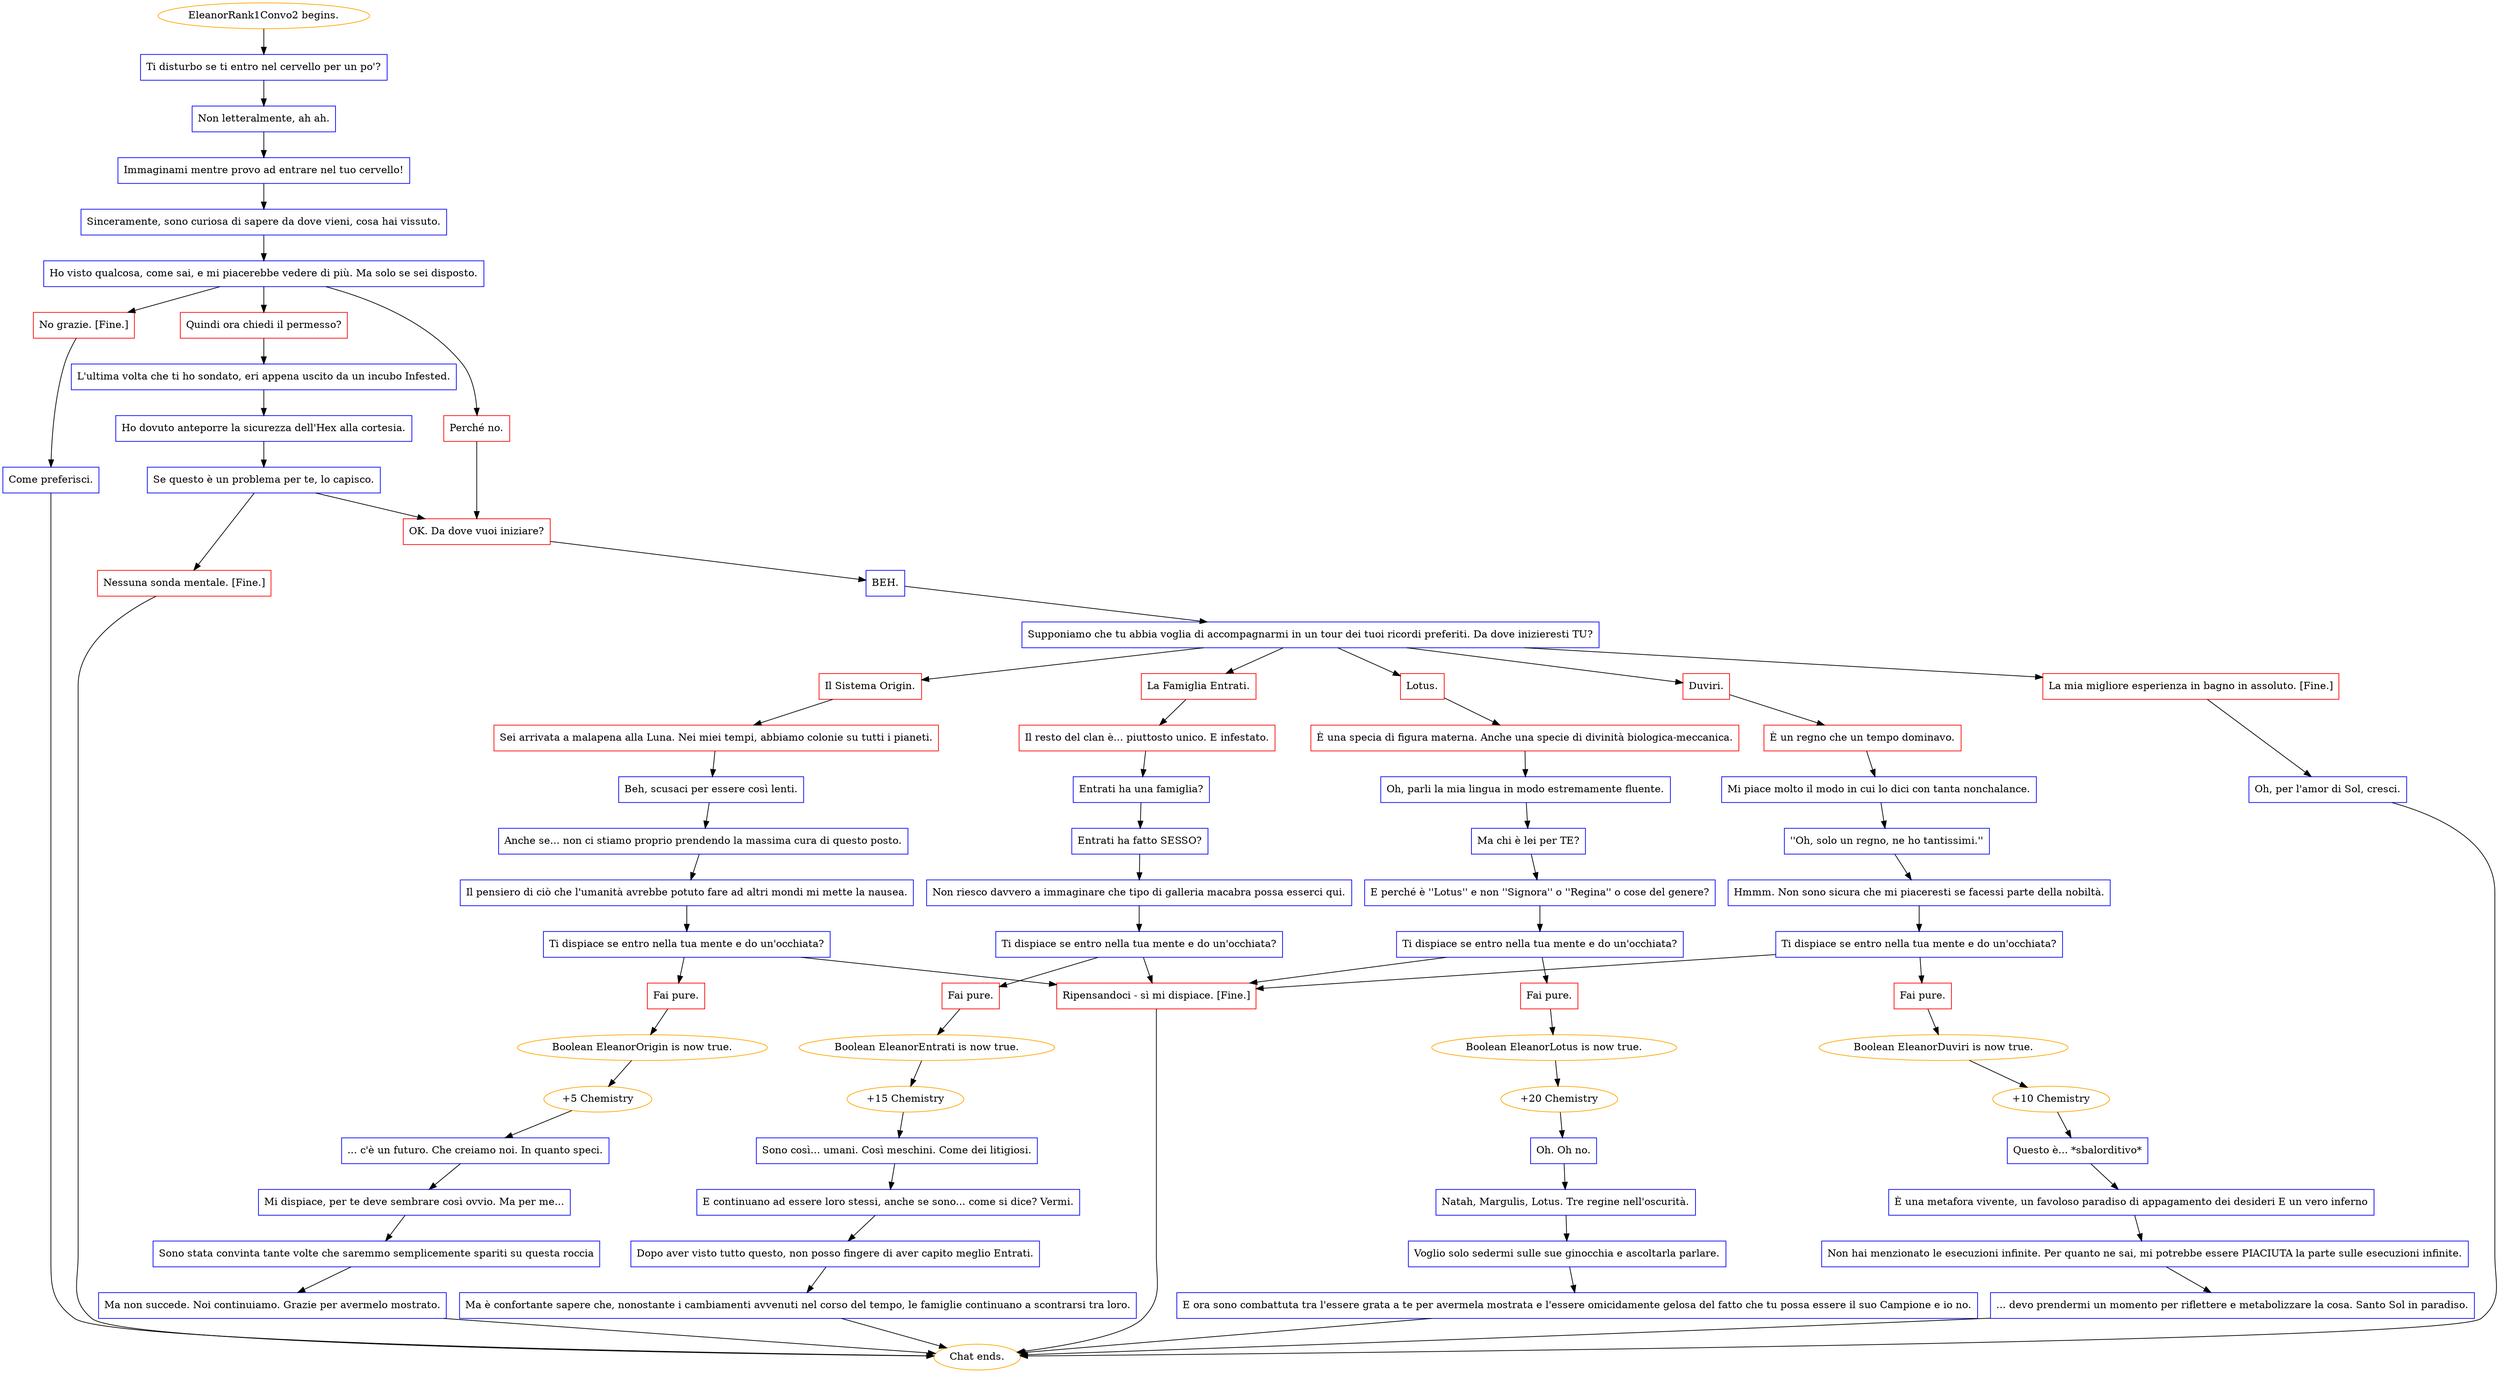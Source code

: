 digraph {
	"EleanorRank1Convo2 begins." [color=orange];
		"EleanorRank1Convo2 begins." -> j2647572076;
	j2647572076 [label="Ti disturbo se ti entro nel cervello per un po'?",shape=box,color=blue];
		j2647572076 -> j1287498979;
	j1287498979 [label="Non letteralmente, ah ah.",shape=box,color=blue];
		j1287498979 -> j2375440593;
	j2375440593 [label="Immaginami mentre provo ad entrare nel tuo cervello!",shape=box,color=blue];
		j2375440593 -> j1921703369;
	j1921703369 [label="Sinceramente, sono curiosa di sapere da dove vieni, cosa hai vissuto.",shape=box,color=blue];
		j1921703369 -> j1279110319;
	j1279110319 [label="Ho visto qualcosa, come sai, e mi piacerebbe vedere di più. Ma solo se sei disposto.",shape=box,color=blue];
		j1279110319 -> j169924836;
		j1279110319 -> j4176317309;
		j1279110319 -> j3107236785;
	j169924836 [label="Perché no.",shape=box,color=red];
		j169924836 -> j3386885237;
	j4176317309 [label="Quindi ora chiedi il permesso?",shape=box,color=red];
		j4176317309 -> j2494243050;
	j3107236785 [label="No grazie. [Fine.]",shape=box,color=red];
		j3107236785 -> j213406607;
	j3386885237 [label="OK. Da dove vuoi iniziare?",shape=box,color=red];
		j3386885237 -> j4284529962;
	j2494243050 [label="L'ultima volta che ti ho sondato, eri appena uscito da un incubo Infested.",shape=box,color=blue];
		j2494243050 -> j295644061;
	j213406607 [label="Come preferisci.",shape=box,color=blue];
		j213406607 -> "Chat ends.";
	j4284529962 [label="BEH.",shape=box,color=blue];
		j4284529962 -> j701305829;
	j295644061 [label="Ho dovuto anteporre la sicurezza dell'Hex alla cortesia.",shape=box,color=blue];
		j295644061 -> j1377487259;
	"Chat ends." [color=orange];
	j701305829 [label="Supponiamo che tu abbia voglia di accompagnarmi in un tour dei tuoi ricordi preferiti. Da dove inizieresti TU?",shape=box,color=blue];
		j701305829 -> j2254260150;
		j701305829 -> j2602322724;
		j701305829 -> j3137481179;
		j701305829 -> j1173819027;
		j701305829 -> j777513745;
	j1377487259 [label="Se questo è un problema per te, lo capisco.",shape=box,color=blue];
		j1377487259 -> j3386885237;
		j1377487259 -> j3384364756;
	j2254260150 [label="Duviri.",shape=box,color=red];
		j2254260150 -> j2574732410;
	j2602322724 [label="Il Sistema Origin.",shape=box,color=red];
		j2602322724 -> j224729585;
	j3137481179 [label="La Famiglia Entrati.",shape=box,color=red];
		j3137481179 -> j1978217867;
	j1173819027 [label="Lotus.",shape=box,color=red];
		j1173819027 -> j3665274612;
	j777513745 [label="La mia migliore esperienza in bagno in assoluto. [Fine.]",shape=box,color=red];
		j777513745 -> j1862857722;
	j3384364756 [label="Nessuna sonda mentale. [Fine.]",shape=box,color=red];
		j3384364756 -> "Chat ends.";
	j2574732410 [label="È un regno che un tempo dominavo.",shape=box,color=red];
		j2574732410 -> j3469553031;
	j224729585 [label="Sei arrivata a malapena alla Luna. Nei miei tempi, abbiamo colonie su tutti i pianeti.",shape=box,color=red];
		j224729585 -> j2632254717;
	j1978217867 [label="Il resto del clan è... piuttosto unico. E infestato.",shape=box,color=red];
		j1978217867 -> j858079476;
	j3665274612 [label="È una specia di figura materna. Anche una specie di divinità biologica-meccanica.",shape=box,color=red];
		j3665274612 -> j1318261706;
	j1862857722 [label="Oh, per l'amor di Sol, cresci.",shape=box,color=blue];
		j1862857722 -> "Chat ends.";
	j3469553031 [label="Mi piace molto il modo in cui lo dici con tanta nonchalance.",shape=box,color=blue];
		j3469553031 -> j3459634790;
	j2632254717 [label="Beh, scusaci per essere così lenti.",shape=box,color=blue];
		j2632254717 -> j1595905184;
	j858079476 [label="Entrati ha una famiglia?",shape=box,color=blue];
		j858079476 -> j3216295333;
	j1318261706 [label="Oh, parli la mia lingua in modo estremamente fluente.",shape=box,color=blue];
		j1318261706 -> j2796542211;
	j3459634790 [label="''Oh, solo un regno, ne ho tantissimi.''",shape=box,color=blue];
		j3459634790 -> j1677818081;
	j1595905184 [label="Anche se... non ci stiamo proprio prendendo la massima cura di questo posto.",shape=box,color=blue];
		j1595905184 -> j2880007477;
	j3216295333 [label="Entrati ha fatto SESSO?",shape=box,color=blue];
		j3216295333 -> j3793624345;
	j2796542211 [label="Ma chi è lei per TE?",shape=box,color=blue];
		j2796542211 -> j3100784962;
	j1677818081 [label="Hmmm. Non sono sicura che mi piaceresti se facessi parte della nobiltà.",shape=box,color=blue];
		j1677818081 -> j689613658;
	j2880007477 [label="Il pensiero di ciò che l'umanità avrebbe potuto fare ad altri mondi mi mette la nausea.",shape=box,color=blue];
		j2880007477 -> j716670748;
	j3793624345 [label="Non riesco davvero a immaginare che tipo di galleria macabra possa esserci qui.",shape=box,color=blue];
		j3793624345 -> j2941254695;
	j3100784962 [label="E perché è ''Lotus'' e non ''Signora'' o ''Regina'' o cose del genere?",shape=box,color=blue];
		j3100784962 -> j3273804408;
	j689613658 [label="Ti dispiace se entro nella tua mente e do un'occhiata?",shape=box,color=blue];
		j689613658 -> j3021597805;
		j689613658 -> j2279878036;
	j716670748 [label="Ti dispiace se entro nella tua mente e do un'occhiata?",shape=box,color=blue];
		j716670748 -> j2827658443;
		j716670748 -> j2279878036;
	j2941254695 [label="Ti dispiace se entro nella tua mente e do un'occhiata?",shape=box,color=blue];
		j2941254695 -> j2751974902;
		j2941254695 -> j2279878036;
	j3273804408 [label="Ti dispiace se entro nella tua mente e do un'occhiata?",shape=box,color=blue];
		j3273804408 -> j2615853920;
		j3273804408 -> j2279878036;
	j3021597805 [label="Fai pure.",shape=box,color=red];
		j3021597805 -> j1225396298;
	j2279878036 [label="Ripensandoci - sì mi dispiace. [Fine.]",shape=box,color=red];
		j2279878036 -> "Chat ends.";
	j2827658443 [label="Fai pure.",shape=box,color=red];
		j2827658443 -> j2663126406;
	j2751974902 [label="Fai pure.",shape=box,color=red];
		j2751974902 -> j2403284720;
	j2615853920 [label="Fai pure.",shape=box,color=red];
		j2615853920 -> j3926830450;
	j1225396298 [label="Boolean EleanorDuviri is now true.",color=orange];
		j1225396298 -> j3200157343;
	j2663126406 [label="Boolean EleanorOrigin is now true.",color=orange];
		j2663126406 -> j404644417;
	j2403284720 [label="Boolean EleanorEntrati is now true.",color=orange];
		j2403284720 -> j2028956189;
	j3926830450 [label="Boolean EleanorLotus is now true.",color=orange];
		j3926830450 -> j3543412621;
	j3200157343 [label="+10 Chemistry",color=orange];
		j3200157343 -> j1744629961;
	j404644417 [label="+5 Chemistry",color=orange];
		j404644417 -> j290258566;
	j2028956189 [label="+15 Chemistry",color=orange];
		j2028956189 -> j4241983965;
	j3543412621 [label="+20 Chemistry",color=orange];
		j3543412621 -> j2262402349;
	j1744629961 [label="Questo è... *sbalorditivo*",shape=box,color=blue];
		j1744629961 -> j2915169395;
	j290258566 [label="... c'è un futuro. Che creiamo noi. In quanto speci.",shape=box,color=blue];
		j290258566 -> j2325916533;
	j4241983965 [label="Sono così... umani. Così meschini. Come dei litigiosi.",shape=box,color=blue];
		j4241983965 -> j2377588301;
	j2262402349 [label="Oh. Oh no.",shape=box,color=blue];
		j2262402349 -> j3219921263;
	j2915169395 [label="È una metafora vivente, un favoloso paradiso di appagamento dei desideri E un vero inferno",shape=box,color=blue];
		j2915169395 -> j2658939152;
	j2325916533 [label="Mi dispiace, per te deve sembrare così ovvio. Ma per me...",shape=box,color=blue];
		j2325916533 -> j13505499;
	j2377588301 [label="E continuano ad essere loro stessi, anche se sono... come si dice? Vermi.",shape=box,color=blue];
		j2377588301 -> j3917109609;
	j3219921263 [label="Natah, Margulis, Lotus. Tre regine nell'oscurità.",shape=box,color=blue];
		j3219921263 -> j2038220403;
	j2658939152 [label="Non hai menzionato le esecuzioni infinite. Per quanto ne sai, mi potrebbe essere PIACIUTA la parte sulle esecuzioni infinite.",shape=box,color=blue];
		j2658939152 -> j2604874135;
	j13505499 [label="Sono stata convinta tante volte che saremmo semplicemente spariti su questa roccia",shape=box,color=blue];
		j13505499 -> j4136767423;
	j3917109609 [label="Dopo aver visto tutto questo, non posso fingere di aver capito meglio Entrati.",shape=box,color=blue];
		j3917109609 -> j2978437282;
	j2038220403 [label="Voglio solo sedermi sulle sue ginocchia e ascoltarla parlare.",shape=box,color=blue];
		j2038220403 -> j985844904;
	j2604874135 [label="... devo prendermi un momento per riflettere e metabolizzare la cosa. Santo Sol in paradiso.",shape=box,color=blue];
		j2604874135 -> "Chat ends.";
	j4136767423 [label="Ma non succede. Noi continuiamo. Grazie per avermelo mostrato.",shape=box,color=blue];
		j4136767423 -> "Chat ends.";
	j2978437282 [label="Ma è confortante sapere che, nonostante i cambiamenti avvenuti nel corso del tempo, le famiglie continuano a scontrarsi tra loro.",shape=box,color=blue];
		j2978437282 -> "Chat ends.";
	j985844904 [label="E ora sono combattuta tra l'essere grata a te per avermela mostrata e l'essere omicidamente gelosa del fatto che tu possa essere il suo Campione e io no.",shape=box,color=blue];
		j985844904 -> "Chat ends.";
}